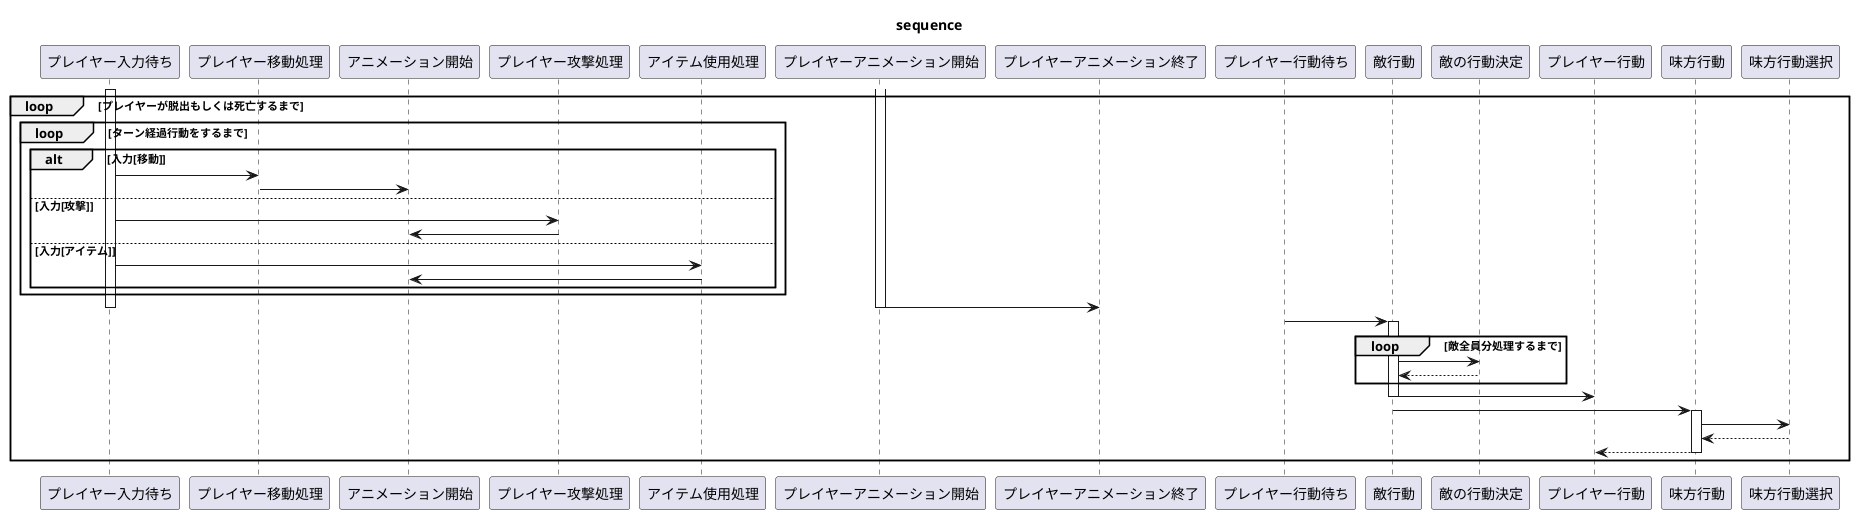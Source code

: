 @startuml
title: "sequence"

loop プレイヤーが脱出もしくは死亡するまで
	activate プレイヤー入力待ち
		loop ターン経過行動をするまで
			alt 入力[移動]
				プレイヤー入力待ち -> プレイヤー移動処理
				プレイヤー移動処理 -> アニメーション開始
			else 入力[攻撃]
				プレイヤー入力待ち -> プレイヤー攻撃処理
				プレイヤー攻撃処理 -> アニメーション開始
			else 入力[アイテム]
				プレイヤー入力待ち -> アイテム使用処理
				アイテム使用処理 -> アニメーション開始
			end
		end
	activate プレイヤーアニメーション開始
		プレイヤーアニメーション開始 -> プレイヤーアニメーション終了
	deactivate プレイヤーアニメーション開始
	deactivate プレイヤー入力待ち
	プレイヤー行動待ち -> 敵行動
	deactivate プレイヤー行動待ち
	activate 敵行動
		loop 敵全員分処理するまで
			敵行動 -> 敵の行動決定
			敵の行動決定 --> 敵行動
		end
	敵行動 -> プレイヤー行動
	deactivate 敵行動
	敵行動-> 味方行動
	activate 味方行動
	味方行動 -> 味方行動選択
	味方行動選択 --> 味方行動
	味方行動 --> プレイヤー行動
	deactivate 味方行動
end
@enduml